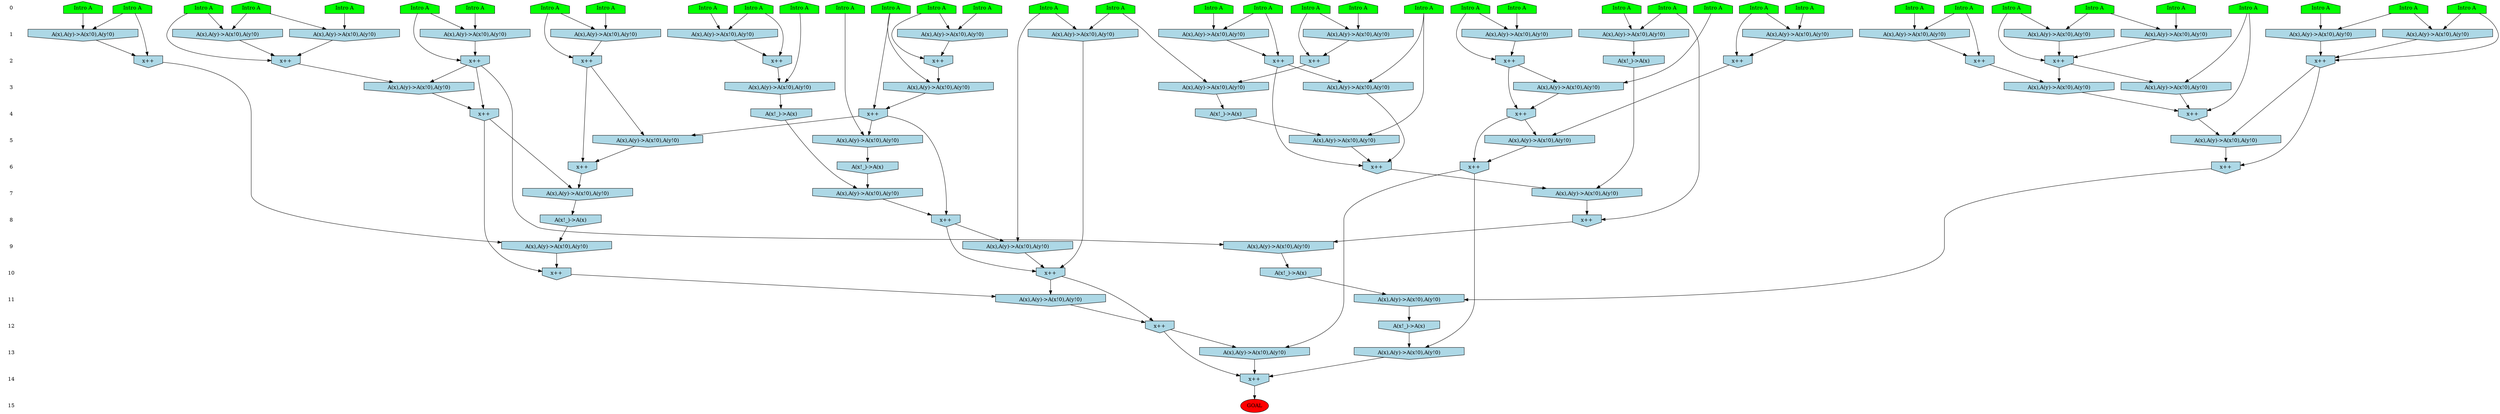 /* Compression of 1 causal flows obtained in average at 3.121611E+00 t.u */
/* Compressed causal flows were: [1023] */
digraph G{
 ranksep=.5 ; 
{ rank = same ; "0" [shape=plaintext] ; node_1 [label ="Intro A", shape=house, style=filled, fillcolor=green] ;
node_2 [label ="Intro A", shape=house, style=filled, fillcolor=green] ;
node_3 [label ="Intro A", shape=house, style=filled, fillcolor=green] ;
node_4 [label ="Intro A", shape=house, style=filled, fillcolor=green] ;
node_5 [label ="Intro A", shape=house, style=filled, fillcolor=green] ;
node_6 [label ="Intro A", shape=house, style=filled, fillcolor=green] ;
node_7 [label ="Intro A", shape=house, style=filled, fillcolor=green] ;
node_8 [label ="Intro A", shape=house, style=filled, fillcolor=green] ;
node_9 [label ="Intro A", shape=house, style=filled, fillcolor=green] ;
node_10 [label ="Intro A", shape=house, style=filled, fillcolor=green] ;
node_11 [label ="Intro A", shape=house, style=filled, fillcolor=green] ;
node_12 [label ="Intro A", shape=house, style=filled, fillcolor=green] ;
node_13 [label ="Intro A", shape=house, style=filled, fillcolor=green] ;
node_14 [label ="Intro A", shape=house, style=filled, fillcolor=green] ;
node_15 [label ="Intro A", shape=house, style=filled, fillcolor=green] ;
node_16 [label ="Intro A", shape=house, style=filled, fillcolor=green] ;
node_17 [label ="Intro A", shape=house, style=filled, fillcolor=green] ;
node_18 [label ="Intro A", shape=house, style=filled, fillcolor=green] ;
node_19 [label ="Intro A", shape=house, style=filled, fillcolor=green] ;
node_20 [label ="Intro A", shape=house, style=filled, fillcolor=green] ;
node_21 [label ="Intro A", shape=house, style=filled, fillcolor=green] ;
node_22 [label ="Intro A", shape=house, style=filled, fillcolor=green] ;
node_23 [label ="Intro A", shape=house, style=filled, fillcolor=green] ;
node_24 [label ="Intro A", shape=house, style=filled, fillcolor=green] ;
node_25 [label ="Intro A", shape=house, style=filled, fillcolor=green] ;
node_26 [label ="Intro A", shape=house, style=filled, fillcolor=green] ;
node_27 [label ="Intro A", shape=house, style=filled, fillcolor=green] ;
node_28 [label ="Intro A", shape=house, style=filled, fillcolor=green] ;
node_29 [label ="Intro A", shape=house, style=filled, fillcolor=green] ;
node_30 [label ="Intro A", shape=house, style=filled, fillcolor=green] ;
node_31 [label ="Intro A", shape=house, style=filled, fillcolor=green] ;
node_32 [label ="Intro A", shape=house, style=filled, fillcolor=green] ;
node_33 [label ="Intro A", shape=house, style=filled, fillcolor=green] ;
node_34 [label ="Intro A", shape=house, style=filled, fillcolor=green] ;
node_35 [label ="Intro A", shape=house, style=filled, fillcolor=green] ;
node_36 [label ="Intro A", shape=house, style=filled, fillcolor=green] ;
node_37 [label ="Intro A", shape=house, style=filled, fillcolor=green] ;
node_38 [label ="Intro A", shape=house, style=filled, fillcolor=green] ;
node_39 [label ="Intro A", shape=house, style=filled, fillcolor=green] ;
}
{ rank = same ; "1" [shape=plaintext] ; node_40 [label="A(x),A(y)->A(x!0),A(y!0)", shape=invhouse, style=filled, fillcolor = lightblue] ;
node_41 [label="A(x),A(y)->A(x!0),A(y!0)", shape=invhouse, style=filled, fillcolor = lightblue] ;
node_42 [label="A(x),A(y)->A(x!0),A(y!0)", shape=invhouse, style=filled, fillcolor = lightblue] ;
node_43 [label="A(x),A(y)->A(x!0),A(y!0)", shape=invhouse, style=filled, fillcolor = lightblue] ;
node_47 [label="A(x),A(y)->A(x!0),A(y!0)", shape=invhouse, style=filled, fillcolor = lightblue] ;
node_48 [label="A(x),A(y)->A(x!0),A(y!0)", shape=invhouse, style=filled, fillcolor = lightblue] ;
node_50 [label="A(x),A(y)->A(x!0),A(y!0)", shape=invhouse, style=filled, fillcolor = lightblue] ;
node_52 [label="A(x),A(y)->A(x!0),A(y!0)", shape=invhouse, style=filled, fillcolor = lightblue] ;
node_53 [label="A(x),A(y)->A(x!0),A(y!0)", shape=invhouse, style=filled, fillcolor = lightblue] ;
node_54 [label="A(x),A(y)->A(x!0),A(y!0)", shape=invhouse, style=filled, fillcolor = lightblue] ;
node_57 [label="A(x),A(y)->A(x!0),A(y!0)", shape=invhouse, style=filled, fillcolor = lightblue] ;
node_59 [label="A(x),A(y)->A(x!0),A(y!0)", shape=invhouse, style=filled, fillcolor = lightblue] ;
node_62 [label="A(x),A(y)->A(x!0),A(y!0)", shape=invhouse, style=filled, fillcolor = lightblue] ;
node_63 [label="A(x),A(y)->A(x!0),A(y!0)", shape=invhouse, style=filled, fillcolor = lightblue] ;
node_64 [label="A(x),A(y)->A(x!0),A(y!0)", shape=invhouse, style=filled, fillcolor = lightblue] ;
node_66 [label="A(x),A(y)->A(x!0),A(y!0)", shape=invhouse, style=filled, fillcolor = lightblue] ;
node_75 [label="A(x),A(y)->A(x!0),A(y!0)", shape=invhouse, style=filled, fillcolor = lightblue] ;
node_82 [label="A(x),A(y)->A(x!0),A(y!0)", shape=invhouse, style=filled, fillcolor = lightblue] ;
}
{ rank = same ; "2" [shape=plaintext] ; node_44 [label="x++", shape=invhouse, style=filled, fillcolor = lightblue] ;
node_45 [label="x++", shape=invhouse, style=filled, fillcolor = lightblue] ;
node_49 [label="x++", shape=invhouse, style=filled, fillcolor = lightblue] ;
node_51 [label="x++", shape=invhouse, style=filled, fillcolor = lightblue] ;
node_55 [label="x++", shape=invhouse, style=filled, fillcolor = lightblue] ;
node_56 [label="x++", shape=invhouse, style=filled, fillcolor = lightblue] ;
node_58 [label="x++", shape=invhouse, style=filled, fillcolor = lightblue] ;
node_61 [label="A(x!_)->A(x)", shape=invhouse, style=filled, fillcolor = lightblue] ;
node_71 [label="x++", shape=invhouse, style=filled, fillcolor = lightblue] ;
node_73 [label="x++", shape=invhouse, style=filled, fillcolor = lightblue] ;
node_78 [label="x++", shape=invhouse, style=filled, fillcolor = lightblue] ;
node_79 [label="x++", shape=invhouse, style=filled, fillcolor = lightblue] ;
node_81 [label="x++", shape=invhouse, style=filled, fillcolor = lightblue] ;
node_88 [label="x++", shape=invhouse, style=filled, fillcolor = lightblue] ;
}
{ rank = same ; "3" [shape=plaintext] ; node_46 [label="A(x),A(y)->A(x!0),A(y!0)", shape=invhouse, style=filled, fillcolor = lightblue] ;
node_60 [label="A(x),A(y)->A(x!0),A(y!0)", shape=invhouse, style=filled, fillcolor = lightblue] ;
node_65 [label="A(x),A(y)->A(x!0),A(y!0)", shape=invhouse, style=filled, fillcolor = lightblue] ;
node_69 [label="A(x),A(y)->A(x!0),A(y!0)", shape=invhouse, style=filled, fillcolor = lightblue] ;
node_80 [label="A(x),A(y)->A(x!0),A(y!0)", shape=invhouse, style=filled, fillcolor = lightblue] ;
node_83 [label="A(x),A(y)->A(x!0),A(y!0)", shape=invhouse, style=filled, fillcolor = lightblue] ;
node_84 [label="A(x),A(y)->A(x!0),A(y!0)", shape=invhouse, style=filled, fillcolor = lightblue] ;
node_92 [label="A(x),A(y)->A(x!0),A(y!0)", shape=invhouse, style=filled, fillcolor = lightblue] ;
}
{ rank = same ; "4" [shape=plaintext] ; node_67 [label="x++", shape=invhouse, style=filled, fillcolor = lightblue] ;
node_68 [label="A(x!_)->A(x)", shape=invhouse, style=filled, fillcolor = lightblue] ;
node_70 [label="A(x!_)->A(x)", shape=invhouse, style=filled, fillcolor = lightblue] ;
node_86 [label="x++", shape=invhouse, style=filled, fillcolor = lightblue] ;
node_95 [label="x++", shape=invhouse, style=filled, fillcolor = lightblue] ;
node_97 [label="x++", shape=invhouse, style=filled, fillcolor = lightblue] ;
}
{ rank = same ; "5" [shape=plaintext] ; node_72 [label="A(x),A(y)->A(x!0),A(y!0)", shape=invhouse, style=filled, fillcolor = lightblue] ;
node_74 [label="A(x),A(y)->A(x!0),A(y!0)", shape=invhouse, style=filled, fillcolor = lightblue] ;
node_89 [label="A(x),A(y)->A(x!0),A(y!0)", shape=invhouse, style=filled, fillcolor = lightblue] ;
node_98 [label="A(x),A(y)->A(x!0),A(y!0)", shape=invhouse, style=filled, fillcolor = lightblue] ;
node_99 [label="A(x),A(y)->A(x!0),A(y!0)", shape=invhouse, style=filled, fillcolor = lightblue] ;
}
{ rank = same ; "6" [shape=plaintext] ; node_76 [label="x++", shape=invhouse, style=filled, fillcolor = lightblue] ;
node_77 [label="A(x!_)->A(x)", shape=invhouse, style=filled, fillcolor = lightblue] ;
node_100 [label="x++", shape=invhouse, style=filled, fillcolor = lightblue] ;
node_103 [label="x++", shape=invhouse, style=filled, fillcolor = lightblue] ;
node_108 [label="x++", shape=invhouse, style=filled, fillcolor = lightblue] ;
}
{ rank = same ; "7" [shape=plaintext] ; node_85 [label="A(x),A(y)->A(x!0),A(y!0)", shape=invhouse, style=filled, fillcolor = lightblue] ;
node_87 [label="A(x),A(y)->A(x!0),A(y!0)", shape=invhouse, style=filled, fillcolor = lightblue] ;
node_101 [label="A(x),A(y)->A(x!0),A(y!0)", shape=invhouse, style=filled, fillcolor = lightblue] ;
}
{ rank = same ; "8" [shape=plaintext] ; node_90 [label="x++", shape=invhouse, style=filled, fillcolor = lightblue] ;
node_91 [label="x++", shape=invhouse, style=filled, fillcolor = lightblue] ;
node_105 [label="A(x!_)->A(x)", shape=invhouse, style=filled, fillcolor = lightblue] ;
}
{ rank = same ; "9" [shape=plaintext] ; node_93 [label="A(x),A(y)->A(x!0),A(y!0)", shape=invhouse, style=filled, fillcolor = lightblue] ;
node_94 [label="A(x),A(y)->A(x!0),A(y!0)", shape=invhouse, style=filled, fillcolor = lightblue] ;
node_106 [label="A(x),A(y)->A(x!0),A(y!0)", shape=invhouse, style=filled, fillcolor = lightblue] ;
}
{ rank = same ; "10" [shape=plaintext] ; node_96 [label="x++", shape=invhouse, style=filled, fillcolor = lightblue] ;
node_102 [label="A(x!_)->A(x)", shape=invhouse, style=filled, fillcolor = lightblue] ;
node_107 [label="x++", shape=invhouse, style=filled, fillcolor = lightblue] ;
}
{ rank = same ; "11" [shape=plaintext] ; node_104 [label="A(x),A(y)->A(x!0),A(y!0)", shape=invhouse, style=filled, fillcolor = lightblue] ;
node_110 [label="A(x),A(y)->A(x!0),A(y!0)", shape=invhouse, style=filled, fillcolor = lightblue] ;
}
{ rank = same ; "12" [shape=plaintext] ; node_109 [label="A(x!_)->A(x)", shape=invhouse, style=filled, fillcolor = lightblue] ;
node_111 [label="x++", shape=invhouse, style=filled, fillcolor = lightblue] ;
}
{ rank = same ; "13" [shape=plaintext] ; node_112 [label="A(x),A(y)->A(x!0),A(y!0)", shape=invhouse, style=filled, fillcolor = lightblue] ;
node_113 [label="A(x),A(y)->A(x!0),A(y!0)", shape=invhouse, style=filled, fillcolor = lightblue] ;
}
{ rank = same ; "14" [shape=plaintext] ; node_114 [label="x++", shape=invhouse, style=filled, fillcolor = lightblue] ;
}
{ rank = same ; "15" [shape=plaintext] ; node_115 [label ="GOAL", style=filled, fillcolor=red] ;
}
"0" -> "1" [style="invis"]; 
"1" -> "2" [style="invis"]; 
"2" -> "3" [style="invis"]; 
"3" -> "4" [style="invis"]; 
"4" -> "5" [style="invis"]; 
"5" -> "6" [style="invis"]; 
"6" -> "7" [style="invis"]; 
"7" -> "8" [style="invis"]; 
"8" -> "9" [style="invis"]; 
"9" -> "10" [style="invis"]; 
"10" -> "11" [style="invis"]; 
"11" -> "12" [style="invis"]; 
"12" -> "13" [style="invis"]; 
"13" -> "14" [style="invis"]; 
"14" -> "15" [style="invis"]; 
node_24 -> node_40
node_27 -> node_40
node_26 -> node_41
node_28 -> node_41
node_16 -> node_42
node_20 -> node_42
node_9 -> node_43
node_15 -> node_43
node_28 -> node_44
node_41 -> node_44
node_16 -> node_45
node_42 -> node_45
node_4 -> node_46
node_44 -> node_46
node_4 -> node_47
node_12 -> node_47
node_1 -> node_48
node_34 -> node_48
node_24 -> node_49
node_40 -> node_49
node_13 -> node_50
node_25 -> node_50
node_25 -> node_51
node_50 -> node_51
node_11 -> node_52
node_23 -> node_52
node_30 -> node_53
node_39 -> node_53
node_19 -> node_54
node_34 -> node_54
node_15 -> node_55
node_43 -> node_55
node_1 -> node_56
node_48 -> node_56
node_54 -> node_56
node_22 -> node_57
node_36 -> node_57
node_36 -> node_58
node_57 -> node_58
node_14 -> node_59
node_21 -> node_59
node_37 -> node_60
node_51 -> node_60
node_52 -> node_61
node_3 -> node_62
node_7 -> node_62
node_5 -> node_63
node_18 -> node_63
node_32 -> node_64
node_39 -> node_64
node_31 -> node_65
node_49 -> node_65
node_6 -> node_66
node_35 -> node_66
node_31 -> node_67
node_65 -> node_67
node_46 -> node_68
node_8 -> node_69
node_45 -> node_69
node_60 -> node_70
node_5 -> node_71
node_63 -> node_71
node_10 -> node_72
node_67 -> node_72
node_3 -> node_73
node_62 -> node_73
node_8 -> node_74
node_68 -> node_74
node_33 -> node_75
node_35 -> node_75
node_45 -> node_76
node_69 -> node_76
node_74 -> node_76
node_72 -> node_77
node_21 -> node_78
node_59 -> node_78
node_32 -> node_79
node_53 -> node_79
node_64 -> node_79
node_2 -> node_80
node_79 -> node_80
node_33 -> node_81
node_66 -> node_81
node_75 -> node_81
node_29 -> node_82
node_38 -> node_82
node_55 -> node_83
node_56 -> node_83
node_58 -> node_84
node_79 -> node_84
node_70 -> node_85
node_77 -> node_85
node_2 -> node_86
node_80 -> node_86
node_84 -> node_86
node_61 -> node_87
node_76 -> node_87
node_29 -> node_88
node_82 -> node_88
node_67 -> node_89
node_71 -> node_89
node_23 -> node_90
node_87 -> node_90
node_67 -> node_91
node_85 -> node_91
node_17 -> node_92
node_88 -> node_92
node_55 -> node_93
node_90 -> node_93
node_12 -> node_94
node_91 -> node_94
node_55 -> node_95
node_83 -> node_95
node_47 -> node_96
node_91 -> node_96
node_94 -> node_96
node_88 -> node_97
node_92 -> node_97
node_81 -> node_98
node_86 -> node_98
node_73 -> node_99
node_97 -> node_99
node_71 -> node_100
node_89 -> node_100
node_95 -> node_101
node_100 -> node_101
node_93 -> node_102
node_81 -> node_103
node_98 -> node_103
node_102 -> node_104
node_103 -> node_104
node_101 -> node_105
node_78 -> node_106
node_105 -> node_106
node_95 -> node_107
node_106 -> node_107
node_97 -> node_108
node_99 -> node_108
node_104 -> node_109
node_96 -> node_110
node_107 -> node_110
node_96 -> node_111
node_110 -> node_111
node_108 -> node_112
node_109 -> node_112
node_108 -> node_113
node_111 -> node_113
node_111 -> node_114
node_112 -> node_114
node_113 -> node_114
node_114 -> node_115
}
/*
 Dot generation time: 0.000491
*/